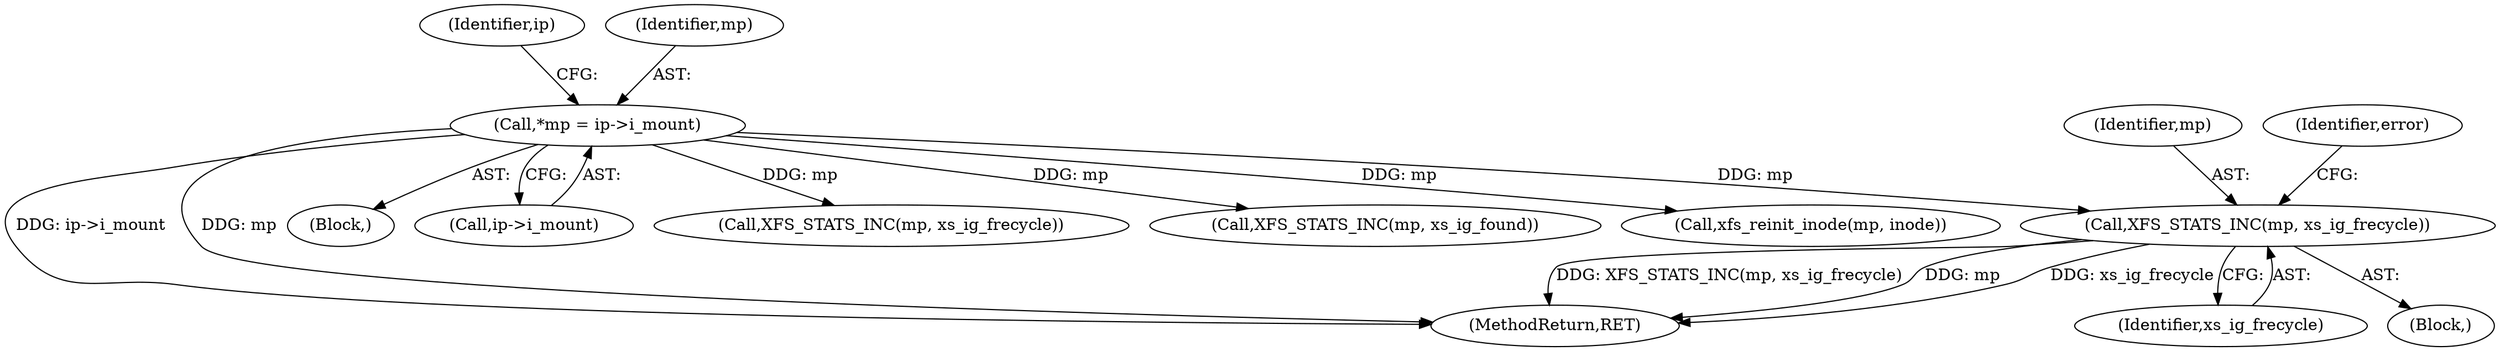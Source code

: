 digraph "0_linux_afca6c5b2595fc44383919fba740c194b0b76aff@pointer" {
"1000157" [label="(Call,XFS_STATS_INC(mp, xs_ig_frecycle))"];
"1000118" [label="(Call,*mp = ip->i_mount)"];
"1000154" [label="(Block,)"];
"1000215" [label="(Call,xfs_reinit_inode(mp, inode))"];
"1000365" [label="(MethodReturn,RET)"];
"1000157" [label="(Call,XFS_STATS_INC(mp, xs_ig_frecycle))"];
"1000111" [label="(Block,)"];
"1000159" [label="(Identifier,xs_ig_frecycle)"];
"1000127" [label="(Identifier,ip)"];
"1000120" [label="(Call,ip->i_mount)"];
"1000158" [label="(Identifier,mp)"];
"1000161" [label="(Identifier,error)"];
"1000119" [label="(Identifier,mp)"];
"1000118" [label="(Call,*mp = ip->i_mount)"];
"1000138" [label="(Call,XFS_STATS_INC(mp, xs_ig_frecycle))"];
"1000351" [label="(Call,XFS_STATS_INC(mp, xs_ig_found))"];
"1000157" -> "1000154"  [label="AST: "];
"1000157" -> "1000159"  [label="CFG: "];
"1000158" -> "1000157"  [label="AST: "];
"1000159" -> "1000157"  [label="AST: "];
"1000161" -> "1000157"  [label="CFG: "];
"1000157" -> "1000365"  [label="DDG: xs_ig_frecycle"];
"1000157" -> "1000365"  [label="DDG: XFS_STATS_INC(mp, xs_ig_frecycle)"];
"1000157" -> "1000365"  [label="DDG: mp"];
"1000118" -> "1000157"  [label="DDG: mp"];
"1000118" -> "1000111"  [label="AST: "];
"1000118" -> "1000120"  [label="CFG: "];
"1000119" -> "1000118"  [label="AST: "];
"1000120" -> "1000118"  [label="AST: "];
"1000127" -> "1000118"  [label="CFG: "];
"1000118" -> "1000365"  [label="DDG: ip->i_mount"];
"1000118" -> "1000365"  [label="DDG: mp"];
"1000118" -> "1000138"  [label="DDG: mp"];
"1000118" -> "1000215"  [label="DDG: mp"];
"1000118" -> "1000351"  [label="DDG: mp"];
}
